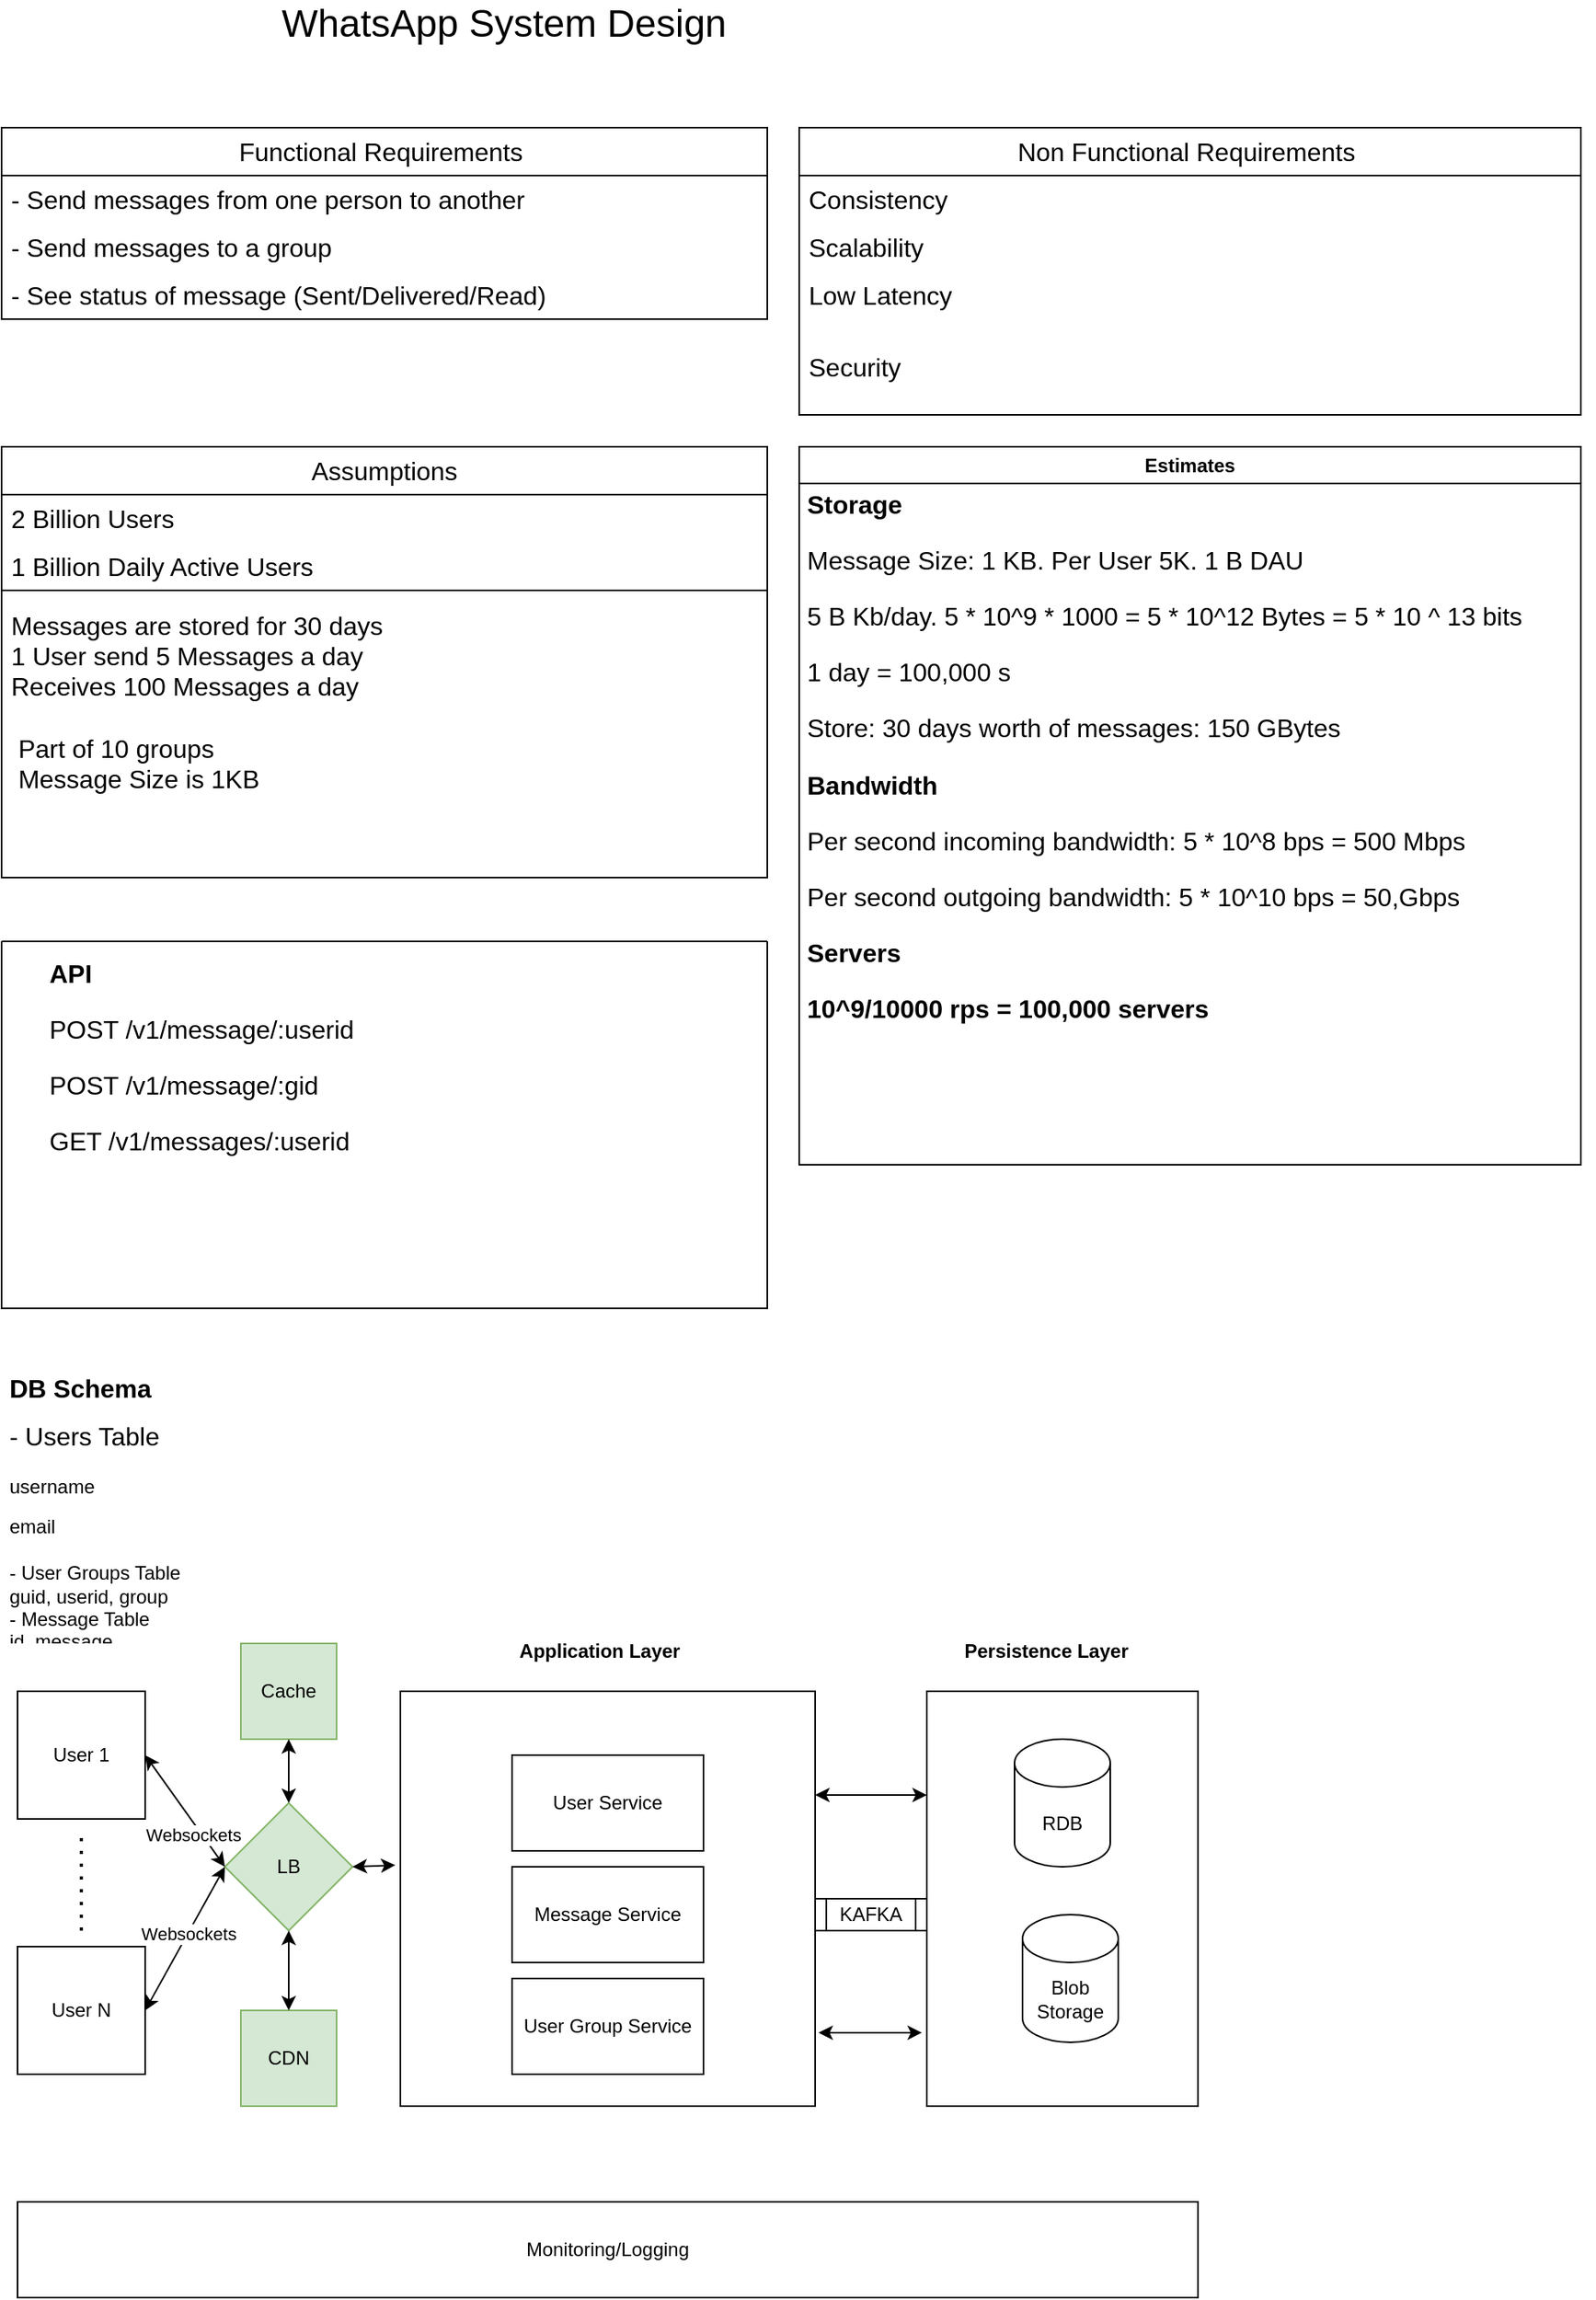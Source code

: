 <mxfile version="22.0.8" type="device">
  <diagram name="Page-1" id="htFCysOncU4eErCBTmEX">
    <mxGraphModel dx="954" dy="647" grid="1" gridSize="10" guides="1" tooltips="1" connect="1" arrows="1" fold="1" page="1" pageScale="1" pageWidth="850" pageHeight="1100" math="0" shadow="0">
      <root>
        <mxCell id="0" />
        <mxCell id="1" parent="0" />
        <mxCell id="RxtHRBdmFdkH2Ec5A_Ft-28" value="" style="rounded=0;whiteSpace=wrap;html=1;" vertex="1" parent="1">
          <mxGeometry x="70" y="410" width="480" height="180" as="geometry" />
        </mxCell>
        <mxCell id="RxtHRBdmFdkH2Ec5A_Ft-1" value="&lt;font style=&quot;font-size: 24px;&quot;&gt;WhatsApp System Design&lt;/font&gt;" style="text;html=1;strokeColor=none;fillColor=none;align=center;verticalAlign=middle;whiteSpace=wrap;rounded=0;" vertex="1" parent="1">
          <mxGeometry x="190" y="40" width="390" height="30" as="geometry" />
        </mxCell>
        <mxCell id="RxtHRBdmFdkH2Ec5A_Ft-8" value="Functional Requirements&amp;nbsp;" style="swimlane;fontStyle=0;childLayout=stackLayout;horizontal=1;startSize=30;horizontalStack=0;resizeParent=1;resizeParentMax=0;resizeLast=0;collapsible=1;marginBottom=0;whiteSpace=wrap;html=1;fontSize=16;" vertex="1" parent="1">
          <mxGeometry x="70" y="120" width="480" height="120" as="geometry" />
        </mxCell>
        <mxCell id="RxtHRBdmFdkH2Ec5A_Ft-9" value="- Send messages from one person to another" style="text;strokeColor=none;fillColor=none;align=left;verticalAlign=middle;spacingLeft=4;spacingRight=4;overflow=hidden;points=[[0,0.5],[1,0.5]];portConstraint=eastwest;rotatable=0;whiteSpace=wrap;html=1;fontSize=16;" vertex="1" parent="RxtHRBdmFdkH2Ec5A_Ft-8">
          <mxGeometry y="30" width="480" height="30" as="geometry" />
        </mxCell>
        <mxCell id="RxtHRBdmFdkH2Ec5A_Ft-10" value="- Send messages to a group" style="text;strokeColor=none;fillColor=none;align=left;verticalAlign=middle;spacingLeft=4;spacingRight=4;overflow=hidden;points=[[0,0.5],[1,0.5]];portConstraint=eastwest;rotatable=0;whiteSpace=wrap;html=1;fontSize=16;" vertex="1" parent="RxtHRBdmFdkH2Ec5A_Ft-8">
          <mxGeometry y="60" width="480" height="30" as="geometry" />
        </mxCell>
        <mxCell id="RxtHRBdmFdkH2Ec5A_Ft-11" value="- See status of message (Sent/Delivered/Read)" style="text;strokeColor=none;fillColor=none;align=left;verticalAlign=middle;spacingLeft=4;spacingRight=4;overflow=hidden;points=[[0,0.5],[1,0.5]];portConstraint=eastwest;rotatable=0;whiteSpace=wrap;html=1;fontSize=16;" vertex="1" parent="RxtHRBdmFdkH2Ec5A_Ft-8">
          <mxGeometry y="90" width="480" height="30" as="geometry" />
        </mxCell>
        <mxCell id="RxtHRBdmFdkH2Ec5A_Ft-12" style="edgeStyle=orthogonalEdgeStyle;rounded=0;orthogonalLoop=1;jettySize=auto;html=1;exitX=1;exitY=0.5;exitDx=0;exitDy=0;" edge="1" parent="RxtHRBdmFdkH2Ec5A_Ft-8" source="RxtHRBdmFdkH2Ec5A_Ft-10" target="RxtHRBdmFdkH2Ec5A_Ft-10">
          <mxGeometry relative="1" as="geometry" />
        </mxCell>
        <mxCell id="RxtHRBdmFdkH2Ec5A_Ft-13" value="Non Functional Requirements&amp;nbsp;" style="swimlane;fontStyle=0;childLayout=stackLayout;horizontal=1;startSize=30;horizontalStack=0;resizeParent=1;resizeParentMax=0;resizeLast=0;collapsible=1;marginBottom=0;whiteSpace=wrap;html=1;fontSize=16;" vertex="1" parent="1">
          <mxGeometry x="570" y="120" width="490" height="180" as="geometry" />
        </mxCell>
        <mxCell id="RxtHRBdmFdkH2Ec5A_Ft-14" value="Consistency" style="text;strokeColor=none;fillColor=none;align=left;verticalAlign=middle;spacingLeft=4;spacingRight=4;overflow=hidden;points=[[0,0.5],[1,0.5]];portConstraint=eastwest;rotatable=0;whiteSpace=wrap;html=1;fontSize=16;" vertex="1" parent="RxtHRBdmFdkH2Ec5A_Ft-13">
          <mxGeometry y="30" width="490" height="30" as="geometry" />
        </mxCell>
        <mxCell id="RxtHRBdmFdkH2Ec5A_Ft-15" value="Scalability" style="text;strokeColor=none;fillColor=none;align=left;verticalAlign=middle;spacingLeft=4;spacingRight=4;overflow=hidden;points=[[0,0.5],[1,0.5]];portConstraint=eastwest;rotatable=0;whiteSpace=wrap;html=1;fontSize=16;" vertex="1" parent="RxtHRBdmFdkH2Ec5A_Ft-13">
          <mxGeometry y="60" width="490" height="30" as="geometry" />
        </mxCell>
        <mxCell id="RxtHRBdmFdkH2Ec5A_Ft-18" value="Low Latency" style="text;strokeColor=none;fillColor=none;align=left;verticalAlign=middle;spacingLeft=4;spacingRight=4;overflow=hidden;points=[[0,0.5],[1,0.5]];portConstraint=eastwest;rotatable=0;whiteSpace=wrap;html=1;fontSize=16;" vertex="1" parent="RxtHRBdmFdkH2Ec5A_Ft-13">
          <mxGeometry y="90" width="490" height="30" as="geometry" />
        </mxCell>
        <mxCell id="RxtHRBdmFdkH2Ec5A_Ft-16" value="Security&lt;br&gt;" style="text;strokeColor=none;fillColor=none;align=left;verticalAlign=middle;spacingLeft=4;spacingRight=4;overflow=hidden;points=[[0,0.5],[1,0.5]];portConstraint=eastwest;rotatable=0;whiteSpace=wrap;html=1;fontSize=16;" vertex="1" parent="RxtHRBdmFdkH2Ec5A_Ft-13">
          <mxGeometry y="120" width="490" height="60" as="geometry" />
        </mxCell>
        <mxCell id="RxtHRBdmFdkH2Ec5A_Ft-17" style="edgeStyle=orthogonalEdgeStyle;rounded=0;orthogonalLoop=1;jettySize=auto;html=1;exitX=1;exitY=0.5;exitDx=0;exitDy=0;" edge="1" parent="RxtHRBdmFdkH2Ec5A_Ft-13" source="RxtHRBdmFdkH2Ec5A_Ft-15" target="RxtHRBdmFdkH2Ec5A_Ft-15">
          <mxGeometry relative="1" as="geometry" />
        </mxCell>
        <mxCell id="RxtHRBdmFdkH2Ec5A_Ft-22" value="Assumptions" style="swimlane;fontStyle=0;childLayout=stackLayout;horizontal=1;startSize=30;horizontalStack=0;resizeParent=1;resizeParentMax=0;resizeLast=0;collapsible=1;marginBottom=0;whiteSpace=wrap;html=1;fontSize=16;" vertex="1" parent="1">
          <mxGeometry x="70" y="320" width="480" height="90" as="geometry" />
        </mxCell>
        <mxCell id="RxtHRBdmFdkH2Ec5A_Ft-23" value="2 Billion Users" style="text;strokeColor=none;fillColor=none;align=left;verticalAlign=middle;spacingLeft=4;spacingRight=4;overflow=hidden;points=[[0,0.5],[1,0.5]];portConstraint=eastwest;rotatable=0;whiteSpace=wrap;html=1;fontSize=16;" vertex="1" parent="RxtHRBdmFdkH2Ec5A_Ft-22">
          <mxGeometry y="30" width="480" height="30" as="geometry" />
        </mxCell>
        <mxCell id="RxtHRBdmFdkH2Ec5A_Ft-24" value="1 Billion Daily Active Users" style="text;strokeColor=none;fillColor=none;align=left;verticalAlign=middle;spacingLeft=4;spacingRight=4;overflow=hidden;points=[[0,0.5],[1,0.5]];portConstraint=eastwest;rotatable=0;whiteSpace=wrap;html=1;fontSize=16;" vertex="1" parent="RxtHRBdmFdkH2Ec5A_Ft-22">
          <mxGeometry y="60" width="480" height="30" as="geometry" />
        </mxCell>
        <mxCell id="RxtHRBdmFdkH2Ec5A_Ft-26" style="edgeStyle=orthogonalEdgeStyle;rounded=0;orthogonalLoop=1;jettySize=auto;html=1;exitX=1;exitY=0.5;exitDx=0;exitDy=0;" edge="1" parent="RxtHRBdmFdkH2Ec5A_Ft-22" source="RxtHRBdmFdkH2Ec5A_Ft-24" target="RxtHRBdmFdkH2Ec5A_Ft-24">
          <mxGeometry relative="1" as="geometry" />
        </mxCell>
        <mxCell id="RxtHRBdmFdkH2Ec5A_Ft-27" value="Estimates" style="swimlane;whiteSpace=wrap;html=1;" vertex="1" parent="1">
          <mxGeometry x="570" y="320" width="490" height="450" as="geometry" />
        </mxCell>
        <mxCell id="RxtHRBdmFdkH2Ec5A_Ft-30" value="&lt;h1 style=&quot;font-size: 16px;&quot;&gt;&lt;font style=&quot;font-size: 16px;&quot;&gt;Storage&lt;/font&gt;&lt;/h1&gt;&lt;p style=&quot;font-size: 16px;&quot;&gt;Message Size: 1 KB. Per User 5K. 1 B DAU&lt;/p&gt;&lt;p style=&quot;font-size: 16px;&quot;&gt;5 B Kb/day. 5 * 10^9 * 1000 = 5 * 10^12 Bytes = 5 * &lt;span style=&quot;white-space: pre;&quot;&gt;10 ^ 13 bits&lt;/span&gt;&lt;/p&gt;&lt;p style=&quot;font-size: 16px;&quot;&gt;&lt;span style=&quot;white-space: pre;&quot;&gt;1 day = 100,000 s&amp;nbsp;&lt;/span&gt;&lt;/p&gt;&lt;p style=&quot;font-size: 16px;&quot;&gt;&lt;span style=&quot;white-space: pre;&quot;&gt;Store: 30 days worth of messages: 150 GBytes&lt;/span&gt;&lt;/p&gt;&lt;p style=&quot;font-size: 16px;&quot;&gt;&lt;span style=&quot;white-space: pre;&quot;&gt;&lt;b&gt;Bandwidth&lt;/b&gt;&lt;/span&gt;&lt;/p&gt;&lt;p style=&quot;font-size: 16px;&quot;&gt;&lt;span style=&quot;white-space: pre;&quot;&gt;Per second incoming bandwidth: 5 * 10^8 bps = 500 Mbps&lt;/span&gt;&lt;/p&gt;&lt;p style=&quot;font-size: 16px;&quot;&gt;&lt;span style=&quot;white-space: pre;&quot;&gt;Per second outgoing bandwidth: 5 * 10^10 bps = 50,Gbps&lt;/span&gt;&lt;/p&gt;&lt;p style=&quot;font-size: 16px;&quot;&gt;&lt;span style=&quot;white-space: pre;&quot;&gt;&lt;b&gt;Servers&lt;/b&gt;&lt;/span&gt;&lt;/p&gt;&lt;p style=&quot;font-size: 16px;&quot;&gt;&lt;span style=&quot;white-space: pre;&quot;&gt;&lt;b&gt;10^9/10000 rps = 100,000 servers&lt;/b&gt;&lt;/span&gt;&lt;/p&gt;&lt;p style=&quot;font-size: 16px;&quot;&gt;&lt;span style=&quot;white-space: pre;&quot;&gt;&lt;b&gt;&lt;br&gt;&lt;/b&gt;&lt;/span&gt;&lt;/p&gt;" style="text;html=1;strokeColor=none;fillColor=none;spacing=5;spacingTop=-20;whiteSpace=wrap;overflow=hidden;rounded=0;" vertex="1" parent="RxtHRBdmFdkH2Ec5A_Ft-27">
          <mxGeometry y="26" width="490" height="374" as="geometry" />
        </mxCell>
        <mxCell id="RxtHRBdmFdkH2Ec5A_Ft-25" value="Messages are stored for 30 days&lt;br&gt;1 User send 5 Messages a day&lt;br&gt;Receives 100 Messages a day&lt;br&gt;&lt;br&gt;&amp;nbsp;Part of 10 groups&lt;br&gt;&amp;nbsp;Message Size is 1KB" style="text;strokeColor=none;fillColor=none;align=left;verticalAlign=middle;spacingLeft=4;spacingRight=4;overflow=hidden;points=[[0,0.5],[1,0.5]];portConstraint=eastwest;rotatable=0;whiteSpace=wrap;html=1;fontSize=16;" vertex="1" parent="1">
          <mxGeometry x="70" y="410" width="480" height="140" as="geometry" />
        </mxCell>
        <mxCell id="RxtHRBdmFdkH2Ec5A_Ft-33" value="" style="swimlane;startSize=0;" vertex="1" parent="1">
          <mxGeometry x="70" y="630" width="480" height="230" as="geometry" />
        </mxCell>
        <mxCell id="RxtHRBdmFdkH2Ec5A_Ft-34" value="&lt;h1 style=&quot;font-size: 16px;&quot;&gt;API&lt;/h1&gt;&lt;p style=&quot;font-size: 16px;&quot;&gt;POST /v1/message/:userid&lt;/p&gt;&lt;p style=&quot;font-size: 16px;&quot;&gt;POST /v1/message/:gid&lt;/p&gt;&lt;p style=&quot;font-size: 16px;&quot;&gt;GET /v1/messages/:userid&lt;/p&gt;&lt;p style=&quot;font-size: 16px;&quot;&gt;&amp;nbsp;&lt;/p&gt;" style="text;html=1;strokeColor=none;fillColor=none;spacing=5;spacingTop=-20;whiteSpace=wrap;overflow=hidden;rounded=0;" vertex="1" parent="RxtHRBdmFdkH2Ec5A_Ft-33">
          <mxGeometry x="25" y="10" width="330" height="190" as="geometry" />
        </mxCell>
        <mxCell id="RxtHRBdmFdkH2Ec5A_Ft-36" value="User 1" style="whiteSpace=wrap;html=1;aspect=fixed;" vertex="1" parent="1">
          <mxGeometry x="80" y="1100" width="80" height="80" as="geometry" />
        </mxCell>
        <mxCell id="RxtHRBdmFdkH2Ec5A_Ft-37" value="User N" style="whiteSpace=wrap;html=1;aspect=fixed;" vertex="1" parent="1">
          <mxGeometry x="80" y="1260" width="80" height="80" as="geometry" />
        </mxCell>
        <mxCell id="RxtHRBdmFdkH2Ec5A_Ft-38" value="" style="endArrow=none;dashed=1;html=1;dashPattern=1 3;strokeWidth=2;rounded=0;" edge="1" parent="1">
          <mxGeometry width="50" height="50" relative="1" as="geometry">
            <mxPoint x="120" y="1250" as="sourcePoint" />
            <mxPoint x="120" y="1190" as="targetPoint" />
          </mxGeometry>
        </mxCell>
        <mxCell id="RxtHRBdmFdkH2Ec5A_Ft-39" value="&lt;h1 style=&quot;font-size: 16px;&quot;&gt;&lt;font style=&quot;font-size: 16px;&quot;&gt;DB Schema&lt;/font&gt;&lt;/h1&gt;&lt;h1 style=&quot;font-size: 16px;&quot;&gt;&lt;span style=&quot;font-weight: 400;&quot;&gt;- Users Table&lt;/span&gt;&lt;/h1&gt;&lt;h1 style=&quot;font-size: 16px;&quot;&gt;&lt;span style=&quot;font-weight: 400; font-size: 12px;&quot;&gt;username&lt;/span&gt;&lt;/h1&gt;&lt;div&gt;email&lt;/div&gt;&lt;div&gt;&lt;br&gt;&lt;/div&gt;&lt;div&gt;&lt;span style=&quot;font-weight: 400;&quot;&gt;- User Groups Table&lt;/span&gt;&lt;/div&gt;&lt;div&gt;guid, userid, group&lt;/div&gt;&lt;div&gt;&lt;span style=&quot;font-weight: 400;&quot;&gt;- Message Table&lt;/span&gt;&lt;/div&gt;&lt;div&gt;&lt;span style=&quot;font-weight: 400;&quot;&gt;id, message&lt;/span&gt;&lt;/div&gt;&lt;div&gt;&lt;span style=&quot;font-weight: 400;&quot;&gt;&lt;br&gt;&lt;/span&gt;&lt;/div&gt;" style="text;html=1;strokeColor=none;fillColor=none;spacing=5;spacingTop=-20;whiteSpace=wrap;overflow=hidden;rounded=0;" vertex="1" parent="1">
          <mxGeometry x="70" y="900" width="340" height="170" as="geometry" />
        </mxCell>
        <mxCell id="RxtHRBdmFdkH2Ec5A_Ft-40" value="LB" style="rhombus;whiteSpace=wrap;html=1;fillColor=#d5e8d4;strokeColor=#82b366;" vertex="1" parent="1">
          <mxGeometry x="210" y="1170" width="80" height="80" as="geometry" />
        </mxCell>
        <mxCell id="RxtHRBdmFdkH2Ec5A_Ft-41" value="" style="whiteSpace=wrap;html=1;aspect=fixed;" vertex="1" parent="1">
          <mxGeometry x="320" y="1100" width="260" height="260" as="geometry" />
        </mxCell>
        <mxCell id="RxtHRBdmFdkH2Ec5A_Ft-42" value="User Service" style="rounded=0;whiteSpace=wrap;html=1;" vertex="1" parent="1">
          <mxGeometry x="390" y="1140" width="120" height="60" as="geometry" />
        </mxCell>
        <mxCell id="RxtHRBdmFdkH2Ec5A_Ft-43" value="Message Service" style="rounded=0;whiteSpace=wrap;html=1;" vertex="1" parent="1">
          <mxGeometry x="390" y="1210" width="120" height="60" as="geometry" />
        </mxCell>
        <mxCell id="RxtHRBdmFdkH2Ec5A_Ft-44" value="User Group Service" style="rounded=0;whiteSpace=wrap;html=1;" vertex="1" parent="1">
          <mxGeometry x="390" y="1280" width="120" height="60" as="geometry" />
        </mxCell>
        <mxCell id="RxtHRBdmFdkH2Ec5A_Ft-47" value="" style="rounded=0;whiteSpace=wrap;html=1;" vertex="1" parent="1">
          <mxGeometry x="650" y="1100" width="170" height="260" as="geometry" />
        </mxCell>
        <mxCell id="RxtHRBdmFdkH2Ec5A_Ft-48" value="RDB" style="shape=cylinder3;whiteSpace=wrap;html=1;boundedLbl=1;backgroundOutline=1;size=15;" vertex="1" parent="1">
          <mxGeometry x="705" y="1130" width="60" height="80" as="geometry" />
        </mxCell>
        <mxCell id="RxtHRBdmFdkH2Ec5A_Ft-49" value="Blob Storage" style="shape=cylinder3;whiteSpace=wrap;html=1;boundedLbl=1;backgroundOutline=1;size=15;" vertex="1" parent="1">
          <mxGeometry x="710" y="1240" width="60" height="80" as="geometry" />
        </mxCell>
        <mxCell id="RxtHRBdmFdkH2Ec5A_Ft-50" value="" style="endArrow=classic;startArrow=classic;html=1;rounded=0;exitX=1;exitY=0.5;exitDx=0;exitDy=0;entryX=0;entryY=0.5;entryDx=0;entryDy=0;" edge="1" parent="1" source="RxtHRBdmFdkH2Ec5A_Ft-36" target="RxtHRBdmFdkH2Ec5A_Ft-40">
          <mxGeometry width="50" height="50" relative="1" as="geometry">
            <mxPoint x="390" y="1100" as="sourcePoint" />
            <mxPoint x="440" y="1050" as="targetPoint" />
          </mxGeometry>
        </mxCell>
        <mxCell id="RxtHRBdmFdkH2Ec5A_Ft-62" value="Websockets" style="edgeLabel;html=1;align=center;verticalAlign=middle;resizable=0;points=[];" vertex="1" connectable="0" parent="RxtHRBdmFdkH2Ec5A_Ft-50">
          <mxGeometry x="-0.019" y="1" relative="1" as="geometry">
            <mxPoint x="5" y="16" as="offset" />
          </mxGeometry>
        </mxCell>
        <mxCell id="RxtHRBdmFdkH2Ec5A_Ft-51" value="" style="endArrow=classic;startArrow=classic;html=1;rounded=0;exitX=1;exitY=0.5;exitDx=0;exitDy=0;" edge="1" parent="1" source="RxtHRBdmFdkH2Ec5A_Ft-37">
          <mxGeometry width="50" height="50" relative="1" as="geometry">
            <mxPoint x="390" y="1100" as="sourcePoint" />
            <mxPoint x="210" y="1210" as="targetPoint" />
          </mxGeometry>
        </mxCell>
        <mxCell id="RxtHRBdmFdkH2Ec5A_Ft-63" value="Websockets" style="edgeLabel;html=1;align=center;verticalAlign=middle;resizable=0;points=[];" vertex="1" connectable="0" parent="RxtHRBdmFdkH2Ec5A_Ft-51">
          <mxGeometry x="0.07" relative="1" as="geometry">
            <mxPoint as="offset" />
          </mxGeometry>
        </mxCell>
        <mxCell id="RxtHRBdmFdkH2Ec5A_Ft-52" value="" style="endArrow=classic;startArrow=classic;html=1;rounded=0;exitX=1;exitY=0.5;exitDx=0;exitDy=0;entryX=-0.012;entryY=0.419;entryDx=0;entryDy=0;entryPerimeter=0;" edge="1" parent="1" source="RxtHRBdmFdkH2Ec5A_Ft-40" target="RxtHRBdmFdkH2Ec5A_Ft-41">
          <mxGeometry width="50" height="50" relative="1" as="geometry">
            <mxPoint x="390" y="1100" as="sourcePoint" />
            <mxPoint x="440" y="1050" as="targetPoint" />
          </mxGeometry>
        </mxCell>
        <mxCell id="RxtHRBdmFdkH2Ec5A_Ft-53" value="Cache" style="rounded=0;whiteSpace=wrap;html=1;fillColor=#d5e8d4;strokeColor=#82b366;" vertex="1" parent="1">
          <mxGeometry x="220" y="1070" width="60" height="60" as="geometry" />
        </mxCell>
        <mxCell id="RxtHRBdmFdkH2Ec5A_Ft-54" value="CDN" style="rounded=0;whiteSpace=wrap;html=1;fillColor=#d5e8d4;strokeColor=#82b366;" vertex="1" parent="1">
          <mxGeometry x="220" y="1300" width="60" height="60" as="geometry" />
        </mxCell>
        <mxCell id="RxtHRBdmFdkH2Ec5A_Ft-55" value="KAFKA" style="shape=process;whiteSpace=wrap;html=1;backgroundOutline=1;" vertex="1" parent="1">
          <mxGeometry x="580" y="1230" width="70" height="20" as="geometry" />
        </mxCell>
        <mxCell id="RxtHRBdmFdkH2Ec5A_Ft-56" value="" style="endArrow=classic;startArrow=classic;html=1;rounded=0;exitX=1;exitY=0.25;exitDx=0;exitDy=0;entryX=0;entryY=0.25;entryDx=0;entryDy=0;" edge="1" parent="1" source="RxtHRBdmFdkH2Ec5A_Ft-41" target="RxtHRBdmFdkH2Ec5A_Ft-47">
          <mxGeometry width="50" height="50" relative="1" as="geometry">
            <mxPoint x="390" y="1100" as="sourcePoint" />
            <mxPoint x="440" y="1050" as="targetPoint" />
          </mxGeometry>
        </mxCell>
        <mxCell id="RxtHRBdmFdkH2Ec5A_Ft-57" value="" style="endArrow=classic;startArrow=classic;html=1;rounded=0;exitX=1.008;exitY=0.823;exitDx=0;exitDy=0;exitPerimeter=0;entryX=-0.018;entryY=0.823;entryDx=0;entryDy=0;entryPerimeter=0;" edge="1" parent="1" source="RxtHRBdmFdkH2Ec5A_Ft-41" target="RxtHRBdmFdkH2Ec5A_Ft-47">
          <mxGeometry width="50" height="50" relative="1" as="geometry">
            <mxPoint x="390" y="1100" as="sourcePoint" />
            <mxPoint x="440" y="1050" as="targetPoint" />
          </mxGeometry>
        </mxCell>
        <mxCell id="RxtHRBdmFdkH2Ec5A_Ft-58" value="&lt;b&gt;Application Layer&lt;/b&gt;" style="text;html=1;strokeColor=none;fillColor=none;align=center;verticalAlign=middle;whiteSpace=wrap;rounded=0;" vertex="1" parent="1">
          <mxGeometry x="390" y="1060" width="110" height="30" as="geometry" />
        </mxCell>
        <mxCell id="RxtHRBdmFdkH2Ec5A_Ft-59" value="&lt;b&gt;Persistence Layer&lt;/b&gt;" style="text;html=1;strokeColor=none;fillColor=none;align=center;verticalAlign=middle;whiteSpace=wrap;rounded=0;" vertex="1" parent="1">
          <mxGeometry x="670" y="1060" width="110" height="30" as="geometry" />
        </mxCell>
        <mxCell id="RxtHRBdmFdkH2Ec5A_Ft-60" value="" style="endArrow=classic;startArrow=classic;html=1;rounded=0;exitX=0.5;exitY=0;exitDx=0;exitDy=0;entryX=0.5;entryY=1;entryDx=0;entryDy=0;" edge="1" parent="1" source="RxtHRBdmFdkH2Ec5A_Ft-54" target="RxtHRBdmFdkH2Ec5A_Ft-40">
          <mxGeometry width="50" height="50" relative="1" as="geometry">
            <mxPoint x="390" y="1270" as="sourcePoint" />
            <mxPoint x="440" y="1220" as="targetPoint" />
          </mxGeometry>
        </mxCell>
        <mxCell id="RxtHRBdmFdkH2Ec5A_Ft-61" value="" style="endArrow=classic;startArrow=classic;html=1;rounded=0;exitX=0.5;exitY=1;exitDx=0;exitDy=0;entryX=0.5;entryY=0;entryDx=0;entryDy=0;" edge="1" parent="1" source="RxtHRBdmFdkH2Ec5A_Ft-53" target="RxtHRBdmFdkH2Ec5A_Ft-40">
          <mxGeometry width="50" height="50" relative="1" as="geometry">
            <mxPoint x="390" y="1270" as="sourcePoint" />
            <mxPoint x="440" y="1220" as="targetPoint" />
          </mxGeometry>
        </mxCell>
        <mxCell id="RxtHRBdmFdkH2Ec5A_Ft-64" value="Monitoring/Logging" style="rounded=0;whiteSpace=wrap;html=1;" vertex="1" parent="1">
          <mxGeometry x="80" y="1420" width="740" height="60" as="geometry" />
        </mxCell>
      </root>
    </mxGraphModel>
  </diagram>
</mxfile>
